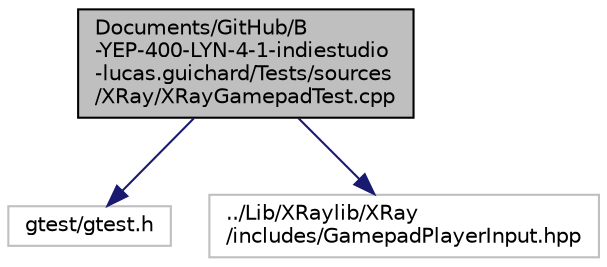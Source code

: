 digraph "Documents/GitHub/B-YEP-400-LYN-4-1-indiestudio-lucas.guichard/Tests/sources/XRay/XRayGamepadTest.cpp"
{
 // LATEX_PDF_SIZE
  edge [fontname="Helvetica",fontsize="10",labelfontname="Helvetica",labelfontsize="10"];
  node [fontname="Helvetica",fontsize="10",shape=record];
  Node1 [label="Documents/GitHub/B\l-YEP-400-LYN-4-1-indiestudio\l-lucas.guichard/Tests/sources\l/XRay/XRayGamepadTest.cpp",height=0.2,width=0.4,color="black", fillcolor="grey75", style="filled", fontcolor="black",tooltip=" "];
  Node1 -> Node2 [color="midnightblue",fontsize="10",style="solid",fontname="Helvetica"];
  Node2 [label="gtest/gtest.h",height=0.2,width=0.4,color="grey75", fillcolor="white", style="filled",tooltip=" "];
  Node1 -> Node3 [color="midnightblue",fontsize="10",style="solid",fontname="Helvetica"];
  Node3 [label="../Lib/XRaylib/XRay\l/includes/GamepadPlayerInput.hpp",height=0.2,width=0.4,color="grey75", fillcolor="white", style="filled",tooltip=" "];
}
